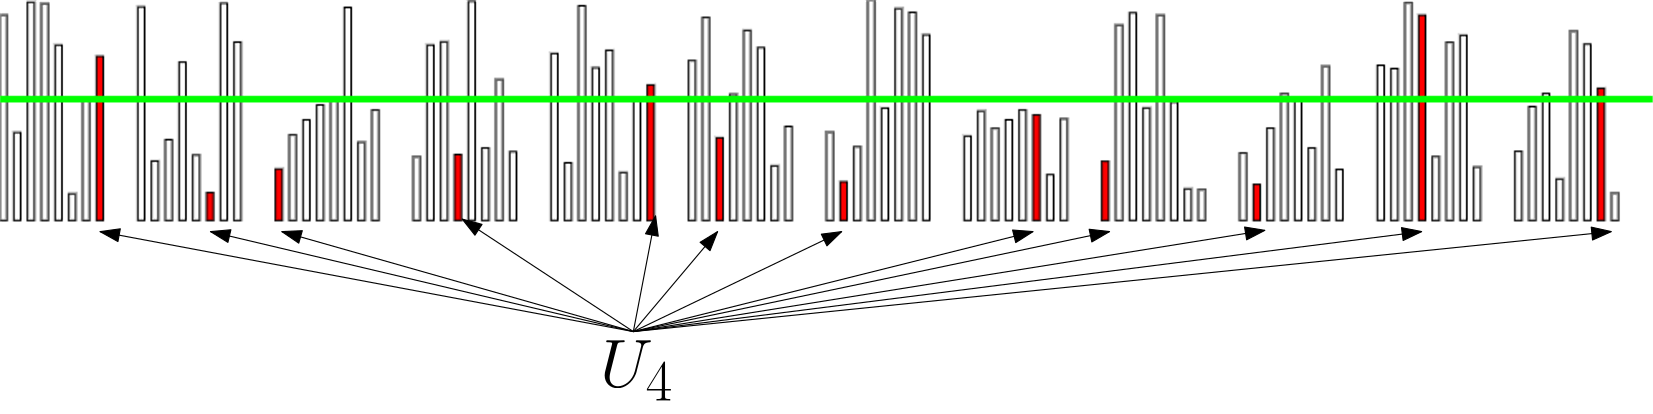 <?xml version="1.0"?>
<!DOCTYPE ipe SYSTEM "ipe.dtd">
<ipe version="70212" creator="Ipe 7.2.12">
<info created="D:20191018215836" modified="D:20191018220234"/>
<bitmap id="1" width="1000" height="250" BitsPerComponent="8" ColorSpace="DeviceRGB" Filter="FlateDecode" length="4450" encoding="base64">
eNrt3U+IXVcdwPFnIloMTkNcRBoGtbRVnPqnC8GKUEUsdiNKDRhduHRRg1DowoXp6MKFIMjY
hQsXLjTCWBQ3FUS0IFZwUf+NaFtQKSl2YTeioBiNh/u4j3NzJ+l77/4759zPh7Nop+nNO/ed
97vftpnm2rXN/KLlGlA5Ojr6RJN7Qu729/cfjZw/f949AcjF3t7euyOHh4fLr3+zxb3aovoe
bnJPsnsHwwfk27XFYuGeUEC3B8s/DgNft0PWH+cPRXycZ9LtIU6Wfxze8VW3h8PwqYjDsHX1
faWm+jJ9B1d/mu87+L8Wb65u1+1Qxsf5hxUfZ92e0WwPW7jcpPrwDsaz/RURs92DXreDjzO6
fdq+ulBLpK+K7/awwZNNut1sp7zD8HiL2whmO7q9sL6aQ7eHDV6tlbpB3c7MH/ThU/BgZPWY
AMx2dLtul7U2aLaTVLcf+5h4qcXtBbMd3a7b3XYbNNtJrdvDdc5EnKvJ59UHm9wTH2fSd9Ck
270qG7RBs52But25Sm1e/ai2zrz6VovbWMbHORyG7ze5V8m6GJnPQNbtNmiDuh3drts3mlfh
7ftkxDtYUrfv7ex85NZbl8v/zi7xN3GGA1m326ANzrnbw+7uiMgP3a7b1+x272DB3R4OwXLp
dt2ur2StDer21Db4XEV+6Hbdrtt1u27X7fpK1tqgbrdB3a7bdTu6Hd2u22WtDcpaG9Tt6HZ0
u27X7V6VDep23Y5uz93lFt3u46zbdbtuV302qNttULfr9gTfwQuRRqrpdh9n3a7bdbustUHd
boO6Xbenn2q63WHQ7bpdt8taG9Tts9ngMy3ulW7X7eh2dLtul7U2qNtT22C4zl0R90q363Z0
exn36mKTbtdXstYGdXsB3e5e6Xbdjm4v8l4d1NI57bpdt9ugDWpR92rCbg8/+LEmzaDbybTb
w6V+1+Qxodt1u6y1Qd2u20vq9vC3PFTz7/p0O1l3ezhXd9c8B3W7bpe1NqjbdXt53V7wZNDt
zK3bPQd1u26XtTZoXul23Y5uR7frdt2e+Kv6e4usHcFTLeaVbnevdLtu1+263XNQtwvIm7yq
8PXXRla3XbcPKrzaeyMve9vNK93uXul23c4cuj1c5+5IeR/n2XZ7+MFPNgnI7br92Nuu23t5
VT9u2vq2m1e63b3S7bqdmXR7sPw/xhT5cb7JvXpfU3ndHv6W+2p+JbluT/O2f6DW5bbrdt3u
Xul23c58ur3gj/PNN/jT2vgbnOdA1u1u+xC3Xbfr9nj0Pdik23W7bke3z/CDo9sFpG7X7aml
2l9bdHs4DI/XZnUYdLtuR7frdt0uIHW7bk851V4fSfyIjtbtsz0Mul23o9t1u24XkLpdt2/q
9y1jpppu1+26Xbej23W7bheQul23r7nBt0YGejrrdt2u23U7ul236/Y4P77WJCB1u24f4rbr
dt2u23W7btftRp9u7/qbcO3sfOaWW5arvN/PS7frdt2u23W7btft6HbdXky3F/z78Op23a7b
dbtu1+26Hd2u23W7btftun1u3f6eppedV7pdt+t23a7bdbtuL7jbw6XuatLtul23J3JEw6v6
eW2deaXbdbtu1+26Xbfr9rK7PVzqmdpAr0q363bdvl23bzSvdLtu1+26Xbfrdt1efLcPfSnd
rtt1u27X7ej2XBy0DDHbX92k23W7btftul23xx/nLzbpdt2u23U7x96ri5Eh7tXyHfxXrWts
63bdrtt1u24vrtvDpT5fS/+I6nbdjm7P5YPT78PrVZG1PoO6Xbfrdt2u20vs9oyOqG7X7ej2
eXZ7+Kv/rqz7GdTtul2363bdrtt1u27X7brdbZ+i2zf7DOp23a7bdbtu1+26Xbfrdt3utut2
3a7bdbtu1+26XbfrdnS7btftul2363bdrtt1u4eXbtftul23G326Xbfrdt1+7drXW3S7btft
qk+363bdrtt1u27X7al1e/jUfDoy8mzX7bpdt+t23a7bdbtu1+26Xbcn8hzU7bpdtwtI3a7b
dbtu1+26Xbfr9t6P6PMtul23o9t1u27X7bpdt+t23Z5at+/t7u6eOrVanS6l23W7gNTtul23
63bdrtt1u24frNuP6o/5+Z0d3a7b0e26Xben/8G50qLbdbtu1+26XbfrdnS7btftqX1wwsPr
3KlTqzVQqul23a7bdbtu1+26Xbfrdt2u2zt2e18PL92u23W7btftul23C0jdrtt1u27X7bpd
t+v2srv9S03zaVHdrtvn0+1hdw9Ehvgnet0+1YP+DU26Xbfrdt2u2wvu9nCpz9Vm1aK6XbfP
qtuDJyoD/Zc43T7hg/4vtaGeg6N0+2L1PlmWZVmWZVmWZVmWZVmWZVmWZVmWZVmWZVmWZVmW
ZVmWZVnWdCvBbzjq8fsmfF/qoP7Rku+3q/i+1JG/L3Wcb+3p9/tS5/m9lu6V70td81LfqPmt
7X1fakYP+uy+L1W36/YuUXQqkunTWbfrdi2q23W7/2W3bi+g26+26HbdrtsLezrrdt2uRbc4
DH9uca+KadFfteh23Z5Ft4eXdDIy8j+l6nbdrtt1u27X7cmWzBsjXZtBt6fUouHr74w47bo9
o26f8L8u6XbdrtvDde6MJDL6dLtuVzI9N8Pw9+p7LV3O1Vsiif9GeMW8g7pdt+t23a7b0+/2
4NlKOqNPt+t2JZNd9YWf4qOR7ufqD5X0fwNr3a7bdbtu1+26fdrDoNt1u25Xfb0chmkv5R3U
7bpdt+t23a7bdbtu1+2qb+RuD7vbPXNmtc7ff793ULfrdt2u23W7btftul23q74Eu31/sXi+
Wofh9Op23a7bdbtu1+26Xbfrdt2u+lLt9uXRXbPbP9s0xGzX7bpdt+t23T6fbg8/7+uadLtu
1+1KpvhuDz940TREt4dLfbU20GzX7bpdt+t23T6rbg8/+99qI8923a7bdbtun6rbt9ng5t0+
9GzX7bpdt+t23T63bp9qtut23a7bdbtu9w7qdt2u23W7btftul2363bdrtt1u27X7bpdt+t2
3a7bdftGt/1kZIjDoNt1u27X7bpdt+t23a7bdbtu7+W0X60MdBh0+7Gv6r2RrhvU7Tl0e3i1
5yLzeXjpdt2u23W7btftuj2X067bb/SqflbpYYO6PZNuD6/5SmVWDy/dXmq3h1f1nSbdrtt1
u27X7bmc9i+0qL4eX5VuL6PbZ/jw0u0Fd3t4VR+vJZJqul2363bdrtvXHOyXIh0vpdt1u27X
7bo9/W5PLdV0+9Cz/W2RxA+Dbtftun3aS6VZfeFSv2nS7bpdt+t23a7bi+z24LeV9A+Dbtft
Qzyd/9ii27Pr9nCpt9cGelW6Xbfrdt2u23V7Ct2ey2HQ7bp9oKfzm3d2Vivf0z7zbh/6Vel2
3a7bdbtuT7zbw0t6TSSRJ45u1+26veen8w2GjG7X7bpdt+t23a7bM+r24J+VdJ44xcz2Lzd1
+XXIul2363bdrtt1u27X7bpdt6f2xClmtoevP1Lr+P2Dul2363bdrtt1u27X7bpdt+v2CZ6D
ul2363bdrtt1u27X7bpdt+t23a7bdbturzYVG/PjrNt1u27X7bpdt+t23Z5Ot4ev3xZJZIO6
XbfHGzys6XbdrtvXv1dnI4k/vHS7btftul23r3+pFyrpbFC36/YUPs66Xbdn3e3hr75YSf/h
pdt1u27X7bp9oCn64Sbdrtt1u27X7Wl2ey4Pr2K6PfwUb4qM3aK6Xbfrdt1+3L36QS39067b
dbtu1+1T/SvWOyOJn3bd3uM/ef2pMkGL6vZCu/1C0xDVp9unGn2vPHFitVZP5+xKRrfrdt2u
2wvo9uDZSvqnXben9l9MdLtuj+/V5dpA/7ZWt2+0wYeaOj6d/1Ot+Oms23W7btftuj2RX9Ks
23sZfdf9is1EDoNu1+2pl4xu76lkHqsN8XTW7bpdt+t23a7bS+r2+FdspnMYdLtuX/3xlRbd
XlK3D/p01u26Xbfrdt2u2wvr9gQPg27X7fEGz0WG+Djrdt2u23W7btft/c72e26/PV6ZvoO6
Xbfrdt2e2mzX7bo9nZI5EUnltOt23a7btzjtu7tPLxbLFX9wdLtu1+26Xbfrdt1eRreHv/rf
SkKnvfRu/3WLbtftvXT7sR8c3a7bdbtu1+26XbcX0+3JnfbSuz18/R2RMU+7btftul23TzX6
DprGnu26Xbfn2e0/adHtul23j9ztU5123a7bdbtun3D0Xax1Pe26XbfPptvDuXr/6dOrlchs
1+26Xbfrdt2u2+dw2s80zarbezvtul23z6nbE5ztur3Uknm6Rbfrdt2u2+fc7eFveamW0GnX
7bpdt+t23a5k9vfviYw8+nS7btftut1p1+26Xbfrdt2u24e6lG7X7WV1e/jB72rS7bpdt+t2
3a7bdbtu1+26Xckk2O3hb/llbVazXbfrdt2u23W7btftul23K5m8un2es1236/bEu/2pFt2u
23W7btftul2363bdrtt1e2rdHr5+bySRh5du1+26Xbfrdt0eft5HL12Kl5LR7brdaZ95tyf4
8NLtul2363bdrtuXGwynd7nSPwy6Xbfrdt2u23W7btftul23z7bbU9ugbtftQ3R7eFV3nD0b
L6ddt+t23a7bdbtu1+263WnX7Ql2ezjtzy0Wy+W063bdrtt1u27X7bpdtzvtuv1Gl3qyZeRu
d9p1u27X7bpdt+t23a7bnXbdvs6l7ovEl/pYxGnX7bpdt+t23a7bdbtuVzK6PdnZ/t2K067b
dXsW3f5Ey0y6PVznttOnV8ts1+26Xbfrdt1utjvtur3Ibg/XudiUabeHrz8Q6XKucpztL1TL
bNftul23KxndbrY77bq94G4PDmpdTvvk3d7XuTLbzXbdrtt1u5Ix2812p123p9ntvZx23W62
m+26XbfrdiVjtjvtul2363bdbrbrdiWj25WMbjfbnXbdrtt1u9lutut23a7blYzZbrY77bpd
t+t2s12363bdrmR0u9nutOt23a7bdbvZrtt1u25XMrrdbHfadbtu1+1mu9mu23W7blcyZrtu
d9p1u27X7Wa7btftul3JOO1mu9Ou23W7btftZrtu1+26XcmY7Wa7067bdbtuN9vNdt2u23W7
kjHbdbvTrtt1u24323W7ktHtSka3m+1Ou27X7bpdt5vtul2363YlY7ab7U67btftut1s1+26
XbcrGd1utjvtul2363bdbrbrdt2u25WMbjfbnXbdrts3PfBHlfarOqq1N7jU3uDgl9rZCZdY
ru6nfcoN1rtoz/aNLrX1bF+u9rnK5TBsPdtTewe3eFX5nfZNL3WDI7r1bO9lyJRz2tPbYFGn
3Wx32jM97dPdq5Fm+3QPrx5P+/IFr1z3qmLH/vggflVjXGp3N14dT/uUG4x2cd1s3+hS2832
eI39DvZ0qe1me4Lv4BavKr/TvumlbnBEO863jkOmnNOe3gaLOu1mu9Oe6Wmf7l6NNNune3j1
eNoBAAAAAAAAAAAAAAAAAAAAAAAAAAAAAAAAAAAAAAAAAAAAAAAAAAAAAAAAAAAAAAAAAAAA
AAAAAAAAAAAAAAAAAAAAAAAAAAAAAAAAAAAAAAAAAAAAAAAAAAAAAAAAAAAAAAAAAAAAAAAA
AAAAAAAAAAAAAAAAAAAAAAAAAAAAAAAAAAAAAAAAAAAAAAAAAAAAAAAAAAAAAAAAAAAAAAAA
AAAAAAAAAAAAAAAAAAAAAAAAAAAAAAAAAAAAAAAAAAAAAAAAAAAAAAAAAAAAAAAAAAAAAAAA
AAAAAAAAAAAAAAAAAAAAAAAAAAAAAAAAAAAAAAAAAAAAAAAAAAAAAAAAAAAAAAAAAAAAAAAA
AAAAAAAAAAAAAAAAAAAAAAAAAAAAAAAAAAAAAAAAAAAAAAAAAAAAAAAAAAAAAAAAAAAAAAAA
AAAAAAAAAAAAAAAAAAAACvZ/yWM3yQ==
</bitmap>
<ipestyle name="basic">
<symbol name="arrow/arc(spx)">
<path stroke="sym-stroke" fill="sym-stroke" pen="sym-pen">
0 0 m
-1 0.333 l
-1 -0.333 l
h
</path>
</symbol>
<symbol name="arrow/farc(spx)">
<path stroke="sym-stroke" fill="white" pen="sym-pen">
0 0 m
-1 0.333 l
-1 -0.333 l
h
</path>
</symbol>
<symbol name="arrow/ptarc(spx)">
<path stroke="sym-stroke" fill="sym-stroke" pen="sym-pen">
0 0 m
-1 0.333 l
-0.8 0 l
-1 -0.333 l
h
</path>
</symbol>
<symbol name="arrow/fptarc(spx)">
<path stroke="sym-stroke" fill="white" pen="sym-pen">
0 0 m
-1 0.333 l
-0.8 0 l
-1 -0.333 l
h
</path>
</symbol>
<symbol name="mark/circle(sx)" transformations="translations">
<path fill="sym-stroke">
0.6 0 0 0.6 0 0 e
0.4 0 0 0.4 0 0 e
</path>
</symbol>
<symbol name="mark/disk(sx)" transformations="translations">
<path fill="sym-stroke">
0.6 0 0 0.6 0 0 e
</path>
</symbol>
<symbol name="mark/fdisk(sfx)" transformations="translations">
<group>
<path fill="sym-fill">
0.5 0 0 0.5 0 0 e
</path>
<path fill="sym-stroke" fillrule="eofill">
0.6 0 0 0.6 0 0 e
0.4 0 0 0.4 0 0 e
</path>
</group>
</symbol>
<symbol name="mark/box(sx)" transformations="translations">
<path fill="sym-stroke" fillrule="eofill">
-0.6 -0.6 m
0.6 -0.6 l
0.6 0.6 l
-0.6 0.6 l
h
-0.4 -0.4 m
0.4 -0.4 l
0.4 0.4 l
-0.4 0.4 l
h
</path>
</symbol>
<symbol name="mark/square(sx)" transformations="translations">
<path fill="sym-stroke">
-0.6 -0.6 m
0.6 -0.6 l
0.6 0.6 l
-0.6 0.6 l
h
</path>
</symbol>
<symbol name="mark/fsquare(sfx)" transformations="translations">
<group>
<path fill="sym-fill">
-0.5 -0.5 m
0.5 -0.5 l
0.5 0.5 l
-0.5 0.5 l
h
</path>
<path fill="sym-stroke" fillrule="eofill">
-0.6 -0.6 m
0.6 -0.6 l
0.6 0.6 l
-0.6 0.6 l
h
-0.4 -0.4 m
0.4 -0.4 l
0.4 0.4 l
-0.4 0.4 l
h
</path>
</group>
</symbol>
<symbol name="mark/cross(sx)" transformations="translations">
<group>
<path fill="sym-stroke">
-0.43 -0.57 m
0.57 0.43 l
0.43 0.57 l
-0.57 -0.43 l
h
</path>
<path fill="sym-stroke">
-0.43 0.57 m
0.57 -0.43 l
0.43 -0.57 l
-0.57 0.43 l
h
</path>
</group>
</symbol>
<symbol name="arrow/fnormal(spx)">
<path stroke="sym-stroke" fill="white" pen="sym-pen">
0 0 m
-1 0.333 l
-1 -0.333 l
h
</path>
</symbol>
<symbol name="arrow/pointed(spx)">
<path stroke="sym-stroke" fill="sym-stroke" pen="sym-pen">
0 0 m
-1 0.333 l
-0.8 0 l
-1 -0.333 l
h
</path>
</symbol>
<symbol name="arrow/fpointed(spx)">
<path stroke="sym-stroke" fill="white" pen="sym-pen">
0 0 m
-1 0.333 l
-0.8 0 l
-1 -0.333 l
h
</path>
</symbol>
<symbol name="arrow/linear(spx)">
<path stroke="sym-stroke" pen="sym-pen">
-1 0.333 m
0 0 l
-1 -0.333 l
</path>
</symbol>
<symbol name="arrow/fdouble(spx)">
<path stroke="sym-stroke" fill="white" pen="sym-pen">
0 0 m
-1 0.333 l
-1 -0.333 l
h
-1 0 m
-2 0.333 l
-2 -0.333 l
h
</path>
</symbol>
<symbol name="arrow/double(spx)">
<path stroke="sym-stroke" fill="sym-stroke" pen="sym-pen">
0 0 m
-1 0.333 l
-1 -0.333 l
h
-1 0 m
-2 0.333 l
-2 -0.333 l
h
</path>
</symbol>
<pen name="heavier" value="0.8"/>
<pen name="fat" value="1.2"/>
<pen name="ultrafat" value="2"/>
<symbolsize name="large" value="5"/>
<symbolsize name="small" value="2"/>
<symbolsize name="tiny" value="1.1"/>
<arrowsize name="large" value="10"/>
<arrowsize name="small" value="5"/>
<arrowsize name="tiny" value="3"/>
<color name="red" value="1 0 0"/>
<color name="green" value="0 1 0"/>
<color name="blue" value="0 0 1"/>
<color name="yellow" value="1 1 0"/>
<color name="orange" value="1 0.647 0"/>
<color name="gold" value="1 0.843 0"/>
<color name="purple" value="0.627 0.125 0.941"/>
<color name="gray" value="0.745"/>
<color name="brown" value="0.647 0.165 0.165"/>
<color name="navy" value="0 0 0.502"/>
<color name="pink" value="1 0.753 0.796"/>
<color name="seagreen" value="0.18 0.545 0.341"/>
<color name="turquoise" value="0.251 0.878 0.816"/>
<color name="violet" value="0.933 0.51 0.933"/>
<color name="darkblue" value="0 0 0.545"/>
<color name="darkcyan" value="0 0.545 0.545"/>
<color name="darkgray" value="0.663"/>
<color name="darkgreen" value="0 0.392 0"/>
<color name="darkmagenta" value="0.545 0 0.545"/>
<color name="darkorange" value="1 0.549 0"/>
<color name="darkred" value="0.545 0 0"/>
<color name="lightblue" value="0.678 0.847 0.902"/>
<color name="lightcyan" value="0.878 1 1"/>
<color name="lightgray" value="0.827"/>
<color name="lightgreen" value="0.565 0.933 0.565"/>
<color name="lightyellow" value="1 1 0.878"/>
<dashstyle name="dashed" value="[4] 0"/>
<dashstyle name="dotted" value="[1 3] 0"/>
<dashstyle name="dash dotted" value="[4 2 1 2] 0"/>
<dashstyle name="dash dot dotted" value="[4 2 1 2 1 2] 0"/>
<textsize name="large" value="\large"/>
<textsize name="Large" value="\Large"/>
<textsize name="LARGE" value="\LARGE"/>
<textsize name="huge" value="\huge"/>
<textsize name="Huge" value="\Huge"/>
<textsize name="small" value="\small"/>
<textsize name="footnote" value="\footnotesize"/>
<textsize name="tiny" value="\tiny"/>
<textstyle name="center" begin="\begin{center}" end="\end{center}"/>
<textstyle name="itemize" begin="\begin{itemize}" end="\end{itemize}"/>
<textstyle name="item" begin="\begin{itemize}\item{}" end="\end{itemize}"/>
<gridsize name="4 pts" value="4"/>
<gridsize name="8 pts (~3 mm)" value="8"/>
<gridsize name="16 pts (~6 mm)" value="16"/>
<gridsize name="32 pts (~12 mm)" value="32"/>
<gridsize name="10 pts (~3.5 mm)" value="10"/>
<gridsize name="20 pts (~7 mm)" value="20"/>
<gridsize name="14 pts (~5 mm)" value="14"/>
<gridsize name="28 pts (~10 mm)" value="28"/>
<gridsize name="56 pts (~20 mm)" value="56"/>
<anglesize name="90 deg" value="90"/>
<anglesize name="60 deg" value="60"/>
<anglesize name="45 deg" value="45"/>
<anglesize name="30 deg" value="30"/>
<anglesize name="22.5 deg" value="22.5"/>
<opacity name="10%" value="0.1"/>
<opacity name="30%" value="0.3"/>
<opacity name="50%" value="0.5"/>
<opacity name="75%" value="0.75"/>
<tiling name="falling" angle="-60" step="4" width="1"/>
<tiling name="rising" angle="30" step="4" width="1"/>
</ipestyle>
<page>
<layer name="alpha"/>
<view layers="alpha" active="alpha"/>
<image layer="alpha" rect="0 346.625 595 495.375" bitmap="1"/>
<text matrix="1 0 0 1 8 8" transformations="translations" pos="208 348" stroke="black" type="label" width="26.458" height="16.939" depth="4.78" valign="baseline" size="Huge" style="math">U_4</text>
<path matrix="1 0 0 0.692308 16 126.769" stroke="black" arrow="normal/normal">
212 360 m
20 412 l
</path>
<path matrix="1.05714 0 0 0.692308 3.88571 126.769" stroke="black" arrow="normal/normal">
212 360 m
68 412 l
</path>
<path matrix="1.31818 0 0 0.692308 -51.4545 126.769" stroke="black" arrow="normal/normal">
212 360 m
116 412 l
</path>
<path matrix="1.4 0 0 0.778846 -68.8 95.6153" stroke="black" arrow="normal/normal">
212 360 m
168 412 l
</path>
<path matrix="2 0 0 0.801099 -196 87.6043" stroke="black" arrow="normal/normal">
212 360 m
216 412 l
</path>
<path matrix="0.583333 0 0 0.692308 104.333 126.769" stroke="black" arrow="normal/normal">
212 360 m
264 412 l
</path>
<path matrix="0.75 0 0 0.692308 69 126.769" stroke="black" arrow="normal/normal">
212 360 m
312 412 l
</path>
<path matrix="0.972222 0 0 0.692308 21.8889 126.769" stroke="black" arrow="normal/normal">
212 360 m
360 412 l
</path>
<path matrix="0.916667 0 0 0.700962 33.6667 123.654" stroke="black" arrow="normal/normal">
212 360 m
460 412 l
</path>
<path matrix="0.857143 0 0 0.692308 46.2857 126.769" stroke="black" arrow="normal/normal">
212 360 m
412 412 l
</path>
<path matrix="0.945946 0 0 0.692308 27.4595 126.769" stroke="black" arrow="normal/normal">
212 360 m
512 412 l
</path>
<path matrix="1.01163 0 0 0.692308 13.5349 126.769" stroke="black" arrow="normal/normal">
212 360 m
560 412 l
</path>
</page>
</ipe>
